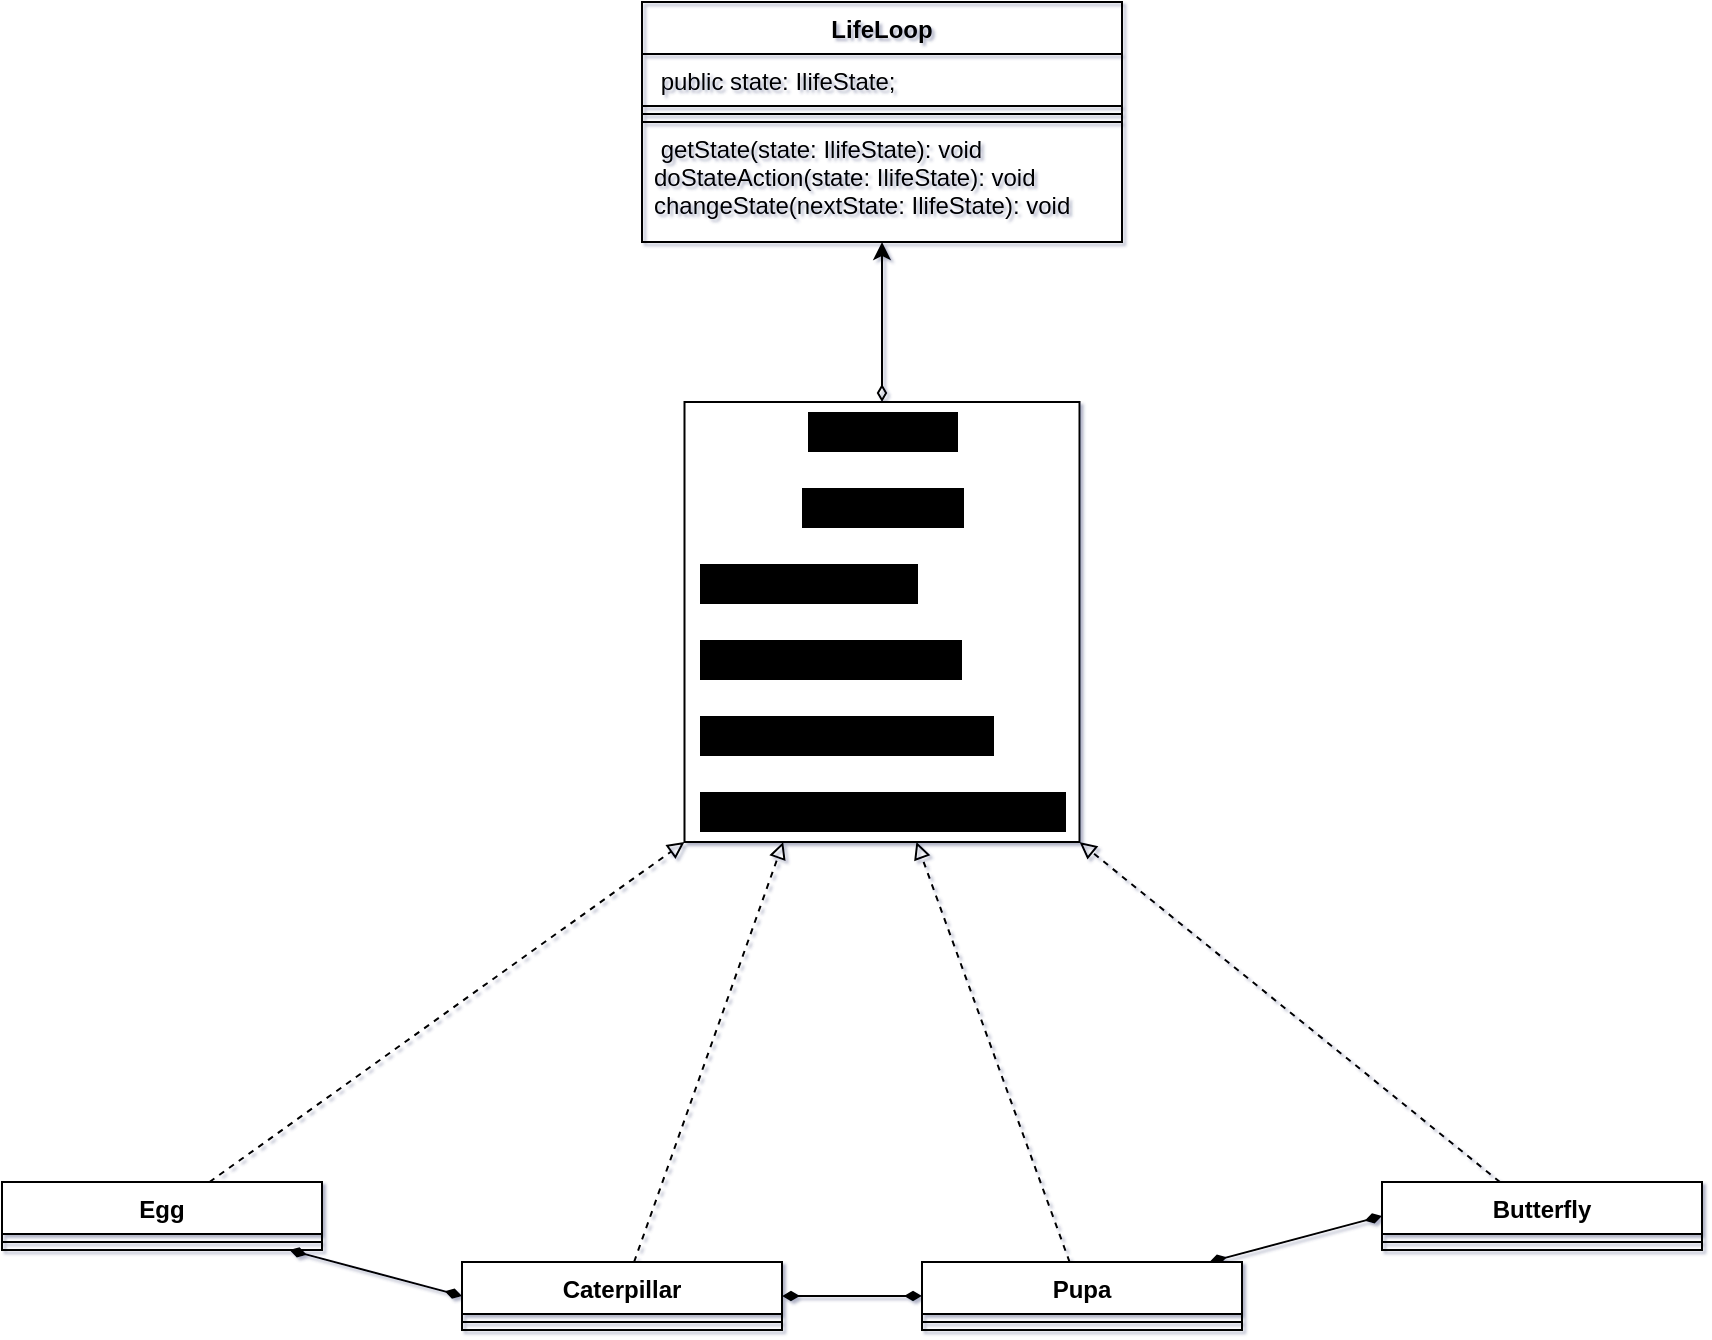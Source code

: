 <mxfile>
    <diagram id="TvDOPATmzNFuXZl5UuAB" name="Page-1">
        <mxGraphModel dx="932" dy="1503" grid="1" gridSize="10" guides="1" tooltips="1" connect="1" arrows="1" fold="1" page="1" pageScale="1" pageWidth="850" pageHeight="1100" background="none" math="0" shadow="1">
            <root>
                <mxCell id="0"/>
                <mxCell id="1" parent="0"/>
                <mxCell id="2" value="LifeLoop" style="swimlane;fontStyle=1;align=center;verticalAlign=top;childLayout=stackLayout;horizontal=1;startSize=26;horizontalStack=0;resizeParent=1;resizeParentMax=0;resizeLast=0;collapsible=1;marginBottom=0;fillColor=none;strokeColor=default;" parent="1" vertex="1">
                    <mxGeometry x="420" y="-230" width="240" height="120" as="geometry"/>
                </mxCell>
                <mxCell id="3" value=" public state: IlifeState;" style="text;strokeColor=default;fillColor=none;align=left;verticalAlign=top;spacingLeft=4;spacingRight=4;overflow=hidden;rotatable=0;points=[[0,0.5],[1,0.5]];portConstraint=eastwest;" parent="2" vertex="1">
                    <mxGeometry y="26" width="240" height="26" as="geometry"/>
                </mxCell>
                <mxCell id="4" value="" style="line;strokeWidth=1;fillColor=none;align=left;verticalAlign=middle;spacingTop=-1;spacingLeft=3;spacingRight=3;rotatable=0;labelPosition=right;points=[];portConstraint=eastwest;strokeColor=default;" parent="2" vertex="1">
                    <mxGeometry y="52" width="240" height="8" as="geometry"/>
                </mxCell>
                <mxCell id="5" value=" getState(state: IlifeState): void&#10;doStateAction(state: IlifeState): void&#10;changeState(nextState: IlifeState): void" style="text;strokeColor=default;fillColor=none;align=left;verticalAlign=top;spacingLeft=4;spacingRight=4;overflow=hidden;rotatable=0;points=[[0,0.5],[1,0.5]];portConstraint=eastwest;" parent="2" vertex="1">
                    <mxGeometry y="60" width="240" height="60" as="geometry"/>
                </mxCell>
                <mxCell id="25" style="edgeStyle=none;html=1;entryX=0.587;entryY=1;entryDx=0;entryDy=0;entryPerimeter=0;dashed=1;endArrow=block;endFill=0;" parent="1" source="6" target="22" edge="1">
                    <mxGeometry relative="1" as="geometry"/>
                </mxCell>
                <mxCell id="30" style="edgeStyle=none;html=1;entryX=0;entryY=0.5;entryDx=0;entryDy=0;startArrow=diamondThin;startFill=1;endArrow=diamondThin;endFill=1;" edge="1" parent="1" source="6" target="18">
                    <mxGeometry relative="1" as="geometry"/>
                </mxCell>
                <mxCell id="6" value="Pupa" style="swimlane;fontStyle=1;align=center;verticalAlign=top;childLayout=stackLayout;horizontal=1;startSize=26;horizontalStack=0;resizeParent=1;resizeParentMax=0;resizeLast=0;collapsible=1;marginBottom=0;" parent="1" vertex="1">
                    <mxGeometry x="560" y="400" width="160" height="34" as="geometry"/>
                </mxCell>
                <mxCell id="8" value="" style="line;strokeWidth=1;fillColor=none;align=left;verticalAlign=middle;spacingTop=-1;spacingLeft=3;spacingRight=3;rotatable=0;labelPosition=right;points=[];portConstraint=eastwest;" parent="6" vertex="1">
                    <mxGeometry y="26" width="160" height="8" as="geometry"/>
                </mxCell>
                <mxCell id="24" style="edgeStyle=none;html=1;entryX=0.25;entryY=1;entryDx=0;entryDy=0;dashed=1;endArrow=block;endFill=0;" parent="1" source="10" target="22" edge="1">
                    <mxGeometry relative="1" as="geometry"/>
                </mxCell>
                <mxCell id="29" style="edgeStyle=none;html=1;entryX=0;entryY=0.5;entryDx=0;entryDy=0;startArrow=diamondThin;startFill=1;endArrow=diamondThin;endFill=1;" edge="1" parent="1" source="10" target="6">
                    <mxGeometry relative="1" as="geometry"/>
                </mxCell>
                <mxCell id="10" value="Caterpillar" style="swimlane;fontStyle=1;align=center;verticalAlign=top;childLayout=stackLayout;horizontal=1;startSize=26;horizontalStack=0;resizeParent=1;resizeParentMax=0;resizeLast=0;collapsible=1;marginBottom=0;" parent="1" vertex="1">
                    <mxGeometry x="330" y="400" width="160" height="34" as="geometry"/>
                </mxCell>
                <mxCell id="12" value="" style="line;strokeWidth=1;fillColor=none;align=left;verticalAlign=middle;spacingTop=-1;spacingLeft=3;spacingRight=3;rotatable=0;labelPosition=right;points=[];portConstraint=eastwest;" parent="10" vertex="1">
                    <mxGeometry y="26" width="160" height="8" as="geometry"/>
                </mxCell>
                <mxCell id="23" style="edgeStyle=none;html=1;entryX=0;entryY=1;entryDx=0;entryDy=0;endArrow=block;endFill=0;dashed=1;" parent="1" source="14" target="22" edge="1">
                    <mxGeometry relative="1" as="geometry"/>
                </mxCell>
                <mxCell id="28" style="edgeStyle=none;html=1;entryX=0;entryY=0.5;entryDx=0;entryDy=0;startArrow=diamondThin;startFill=1;endArrow=diamondThin;endFill=1;" edge="1" parent="1" source="14" target="10">
                    <mxGeometry relative="1" as="geometry"/>
                </mxCell>
                <mxCell id="14" value="Egg" style="swimlane;fontStyle=1;align=center;verticalAlign=top;childLayout=stackLayout;horizontal=1;startSize=26;horizontalStack=0;resizeParent=1;resizeParentMax=0;resizeLast=0;collapsible=1;marginBottom=0;" parent="1" vertex="1">
                    <mxGeometry x="100" y="360" width="160" height="34" as="geometry"/>
                </mxCell>
                <mxCell id="16" value="" style="line;strokeWidth=1;fillColor=none;align=left;verticalAlign=middle;spacingTop=-1;spacingLeft=3;spacingRight=3;rotatable=0;labelPosition=right;points=[];portConstraint=eastwest;" parent="14" vertex="1">
                    <mxGeometry y="26" width="160" height="8" as="geometry"/>
                </mxCell>
                <mxCell id="26" style="edgeStyle=none;html=1;entryX=1;entryY=1;entryDx=0;entryDy=0;dashed=1;endArrow=block;endFill=0;" parent="1" source="18" target="22" edge="1">
                    <mxGeometry relative="1" as="geometry"/>
                </mxCell>
                <mxCell id="18" value="Butterfly" style="swimlane;fontStyle=1;align=center;verticalAlign=top;childLayout=stackLayout;horizontal=1;startSize=26;horizontalStack=0;resizeParent=1;resizeParentMax=0;resizeLast=0;collapsible=1;marginBottom=0;" parent="1" vertex="1">
                    <mxGeometry x="790" y="360" width="160" height="34" as="geometry"/>
                </mxCell>
                <mxCell id="20" value="" style="line;strokeWidth=1;fillColor=none;align=left;verticalAlign=middle;spacingTop=-1;spacingLeft=3;spacingRight=3;rotatable=0;labelPosition=right;points=[];portConstraint=eastwest;" parent="18" vertex="1">
                    <mxGeometry y="26" width="160" height="8" as="geometry"/>
                </mxCell>
                <mxCell id="27" style="edgeStyle=none;html=1;endArrow=classic;endFill=1;startArrow=diamondThin;startFill=0;" parent="1" source="22" target="5" edge="1">
                    <mxGeometry relative="1" as="geometry"/>
                </mxCell>
                <mxCell id="22" value="&lt;p style=&quot;line-height: 24px&quot;&gt;&lt;span style=&quot;font-size: 18px ; background-color: rgb(0 , 0 , 0)&quot;&gt;&lt;b&gt;&lt;i&gt;Interface&lt;/i&gt;&lt;/b&gt;&lt;/span&gt;&lt;/p&gt;&lt;p style=&quot;line-height: 24px&quot;&gt;&lt;span style=&quot;font-size: 18px ; background-color: rgb(0 , 0 , 0)&quot;&gt;&lt;b&gt;&lt;i&gt;&amp;nbsp;IlifeState&lt;/i&gt;&lt;/b&gt;&lt;/span&gt;&lt;/p&gt;&lt;p style=&quot;text-align: left ; line-height: 24px&quot;&gt;&lt;span style=&quot;font-size: 18px ; background-color: rgb(0 , 0 , 0)&quot;&gt;&amp;nbsp;stage: string;&lt;/span&gt;&lt;/p&gt;&lt;p style=&quot;text-align: left ; line-height: 24px&quot;&gt;&lt;span style=&quot;font-size: 18px ; background-color: rgb(0 , 0 , 0)&quot;&gt;&amp;nbsp;phase: number;&lt;/span&gt;&lt;/p&gt;&lt;p style=&quot;text-align: left ; line-height: 24px&quot;&gt;&lt;span style=&quot;font-size: 18px ; background-color: rgb(0 , 0 , 0)&quot;&gt;&amp;nbsp;thisState(): string;&lt;/span&gt;&lt;/p&gt;&lt;p style=&quot;text-align: left ; line-height: 24px&quot;&gt;&lt;span style=&quot;font-size: 18px ; background-color: rgb(0 , 0 , 0)&quot;&gt;&amp;nbsp;doSomething(): string;&lt;/span&gt;&lt;br&gt;&lt;/p&gt;" style="html=1;align=center;" parent="1" vertex="1">
                    <mxGeometry x="441.25" y="-30" width="197.5" height="220" as="geometry"/>
                </mxCell>
            </root>
        </mxGraphModel>
    </diagram>
</mxfile>